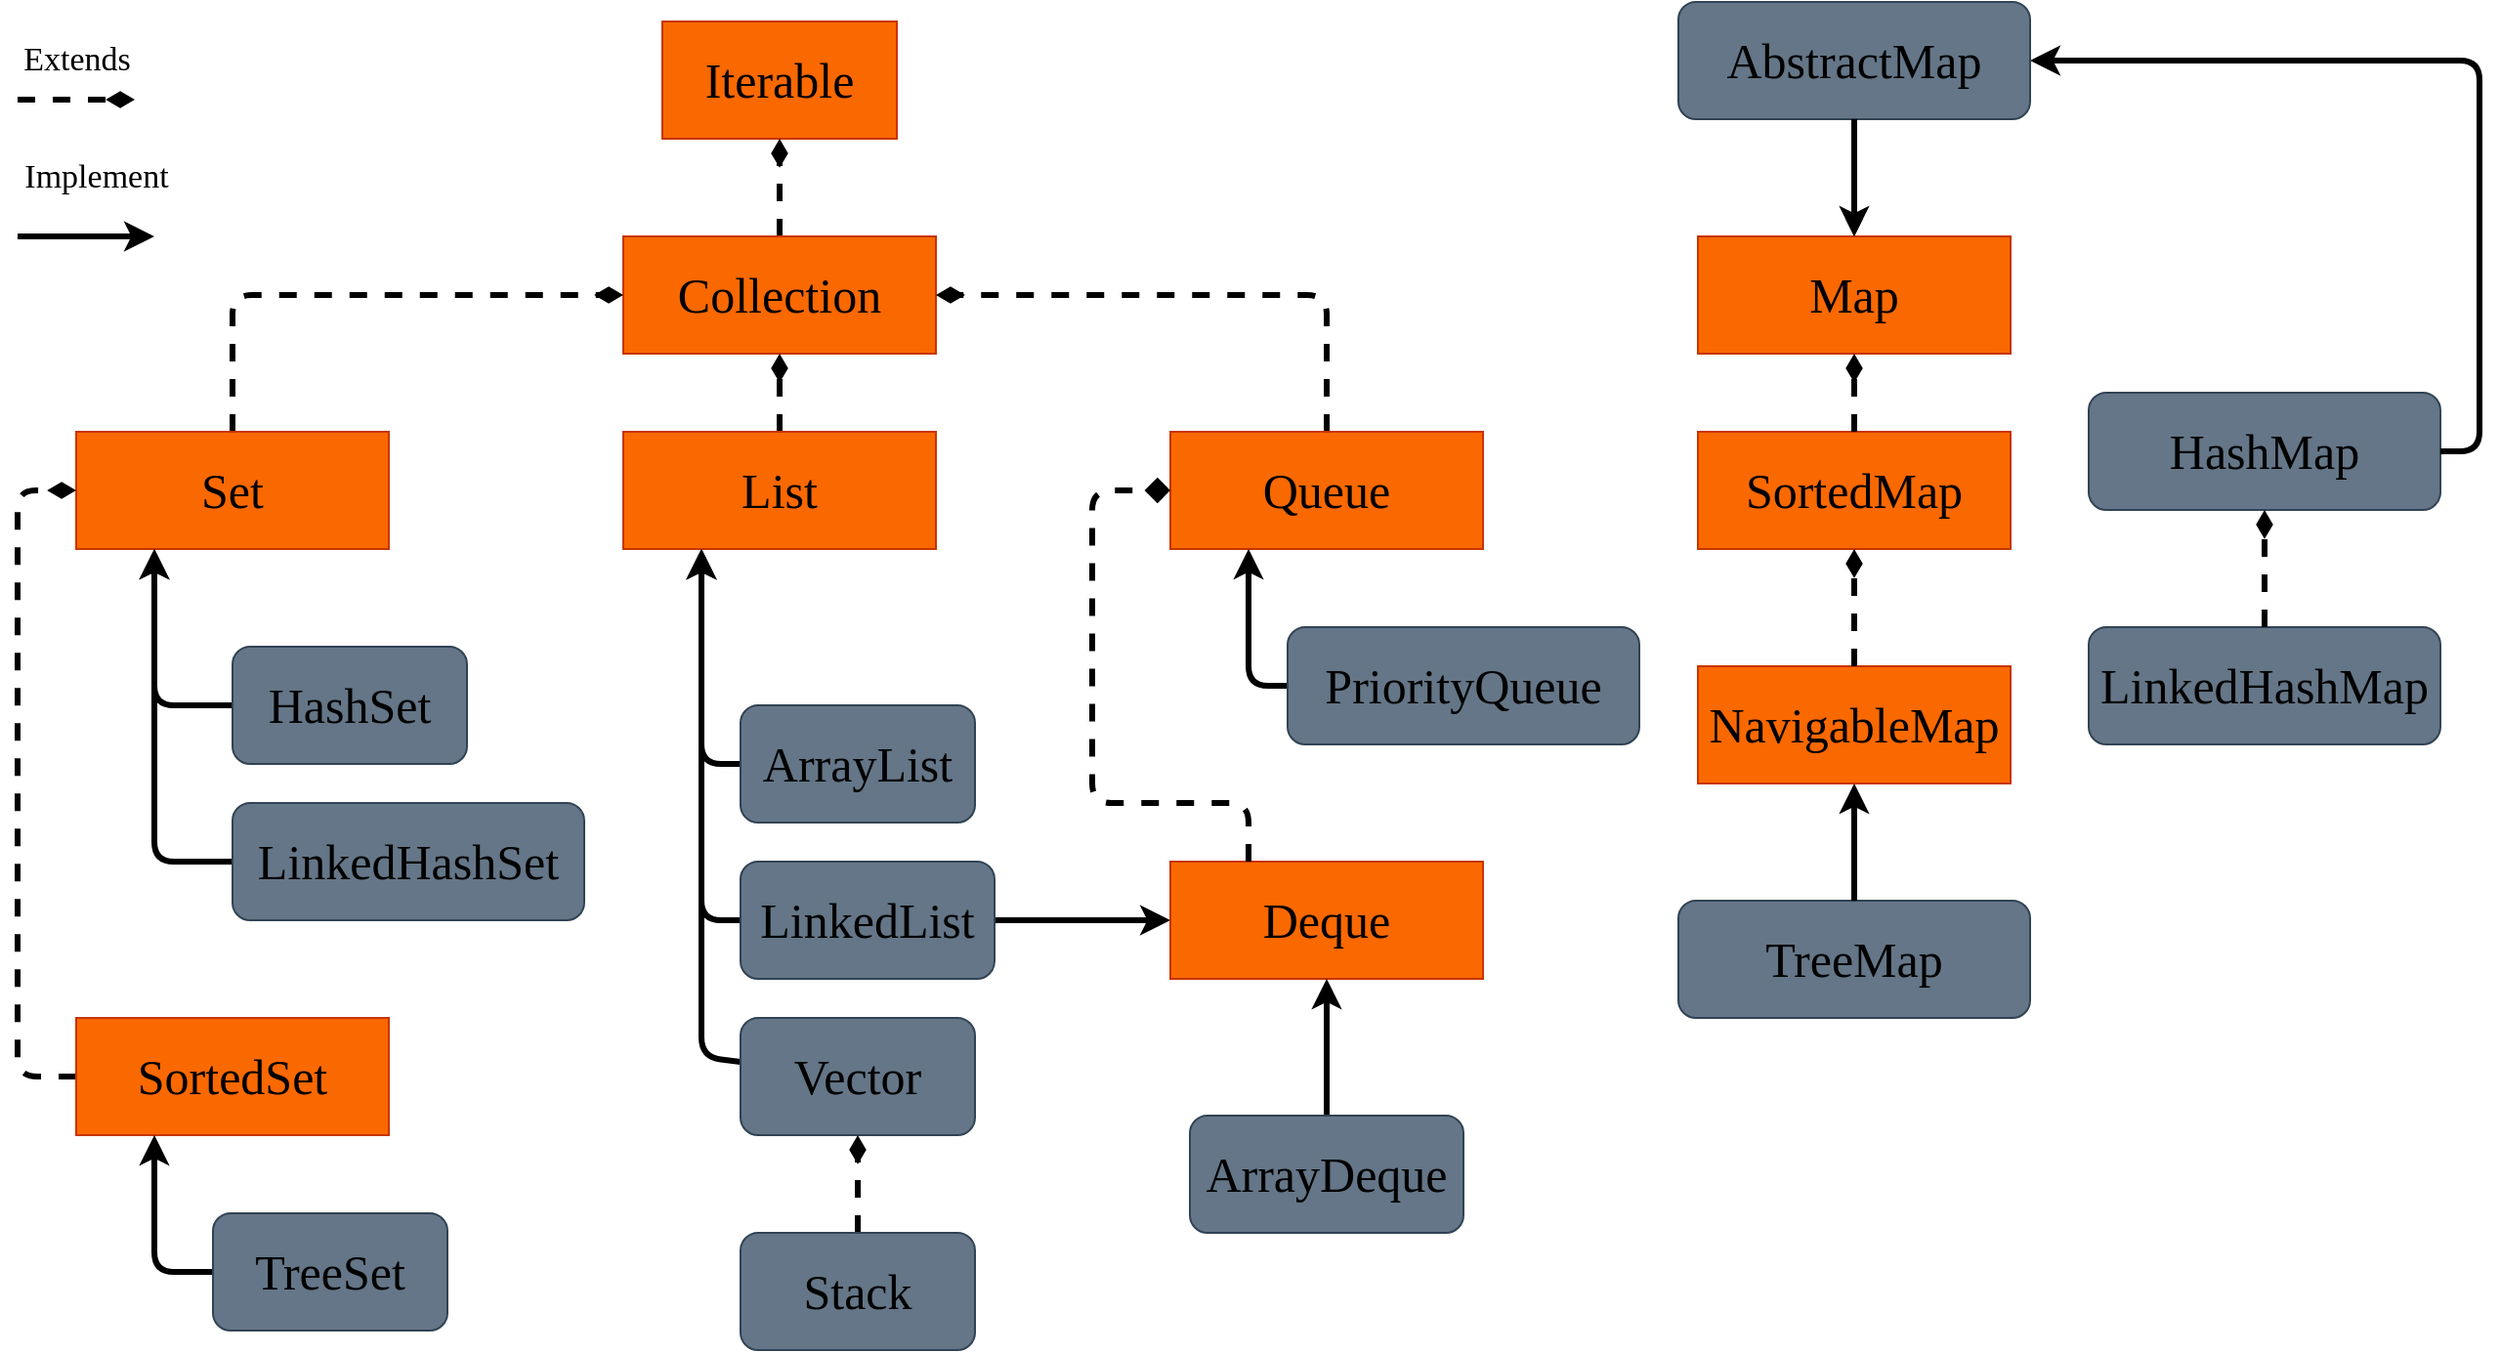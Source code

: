 <mxfile>
    <diagram id="1Ldih2aekW2Ma7BNyFv4" name="Página-1">
        <mxGraphModel dx="1523" dy="867" grid="1" gridSize="10" guides="1" tooltips="1" connect="1" arrows="1" fold="1" page="1" pageScale="1" pageWidth="827" pageHeight="1169" background="#ffffff" math="0" shadow="0">
            <root>
                <mxCell id="0"/>
                <mxCell id="1" parent="0"/>
                <mxCell id="3" value="Iterable" style="rounded=0;whiteSpace=wrap;html=1;fillColor=#fa6800;fontColor=#000000;strokeColor=#C73500;fontSize=25;fontStyle=0;fontFamily=Comic Sans MS;" parent="1" vertex="1">
                    <mxGeometry x="340" y="110" width="120" height="60" as="geometry"/>
                </mxCell>
                <mxCell id="23" style="edgeStyle=none;html=1;exitX=0.5;exitY=0;exitDx=0;exitDy=0;strokeColor=#000000;strokeWidth=3;fontFamily=Comic Sans MS;fontSize=25;fontColor=default;endArrow=diamondThin;endFill=1;dashed=1;" parent="1" source="4" edge="1">
                    <mxGeometry relative="1" as="geometry">
                        <mxPoint x="400" y="170" as="targetPoint"/>
                    </mxGeometry>
                </mxCell>
                <mxCell id="4" value="Collection" style="rounded=0;whiteSpace=wrap;html=1;fillColor=#fa6800;fontColor=#000000;strokeColor=#C73500;fontSize=25;fontStyle=0;fontFamily=Comic Sans MS;" parent="1" vertex="1">
                    <mxGeometry x="320" y="220" width="160" height="60" as="geometry"/>
                </mxCell>
                <mxCell id="25" style="edgeStyle=none;html=1;entryX=0;entryY=0.5;entryDx=0;entryDy=0;strokeColor=#000000;strokeWidth=3;fontFamily=Comic Sans MS;fontSize=25;fontColor=default;endArrow=diamondThin;endFill=1;dashed=1;" parent="1" source="5" target="4" edge="1">
                    <mxGeometry relative="1" as="geometry">
                        <Array as="points">
                            <mxPoint x="120" y="250"/>
                        </Array>
                    </mxGeometry>
                </mxCell>
                <mxCell id="5" value="Set" style="rounded=0;whiteSpace=wrap;html=1;fillColor=#fa6800;fontColor=#000000;strokeColor=#C73500;fontSize=25;fontStyle=0;fontFamily=Comic Sans MS;" parent="1" vertex="1">
                    <mxGeometry x="40" y="320" width="160" height="60" as="geometry"/>
                </mxCell>
                <mxCell id="24" style="edgeStyle=none;html=1;exitX=0.5;exitY=0;exitDx=0;exitDy=0;entryX=0.5;entryY=1;entryDx=0;entryDy=0;strokeColor=#000000;strokeWidth=3;fontFamily=Comic Sans MS;fontSize=25;fontColor=default;endArrow=diamondThin;endFill=1;dashed=1;" parent="1" source="6" target="4" edge="1">
                    <mxGeometry relative="1" as="geometry"/>
                </mxCell>
                <mxCell id="6" value="List" style="rounded=0;whiteSpace=wrap;html=1;fillColor=#fa6800;fontColor=#000000;strokeColor=#C73500;fontSize=25;fontStyle=0;fontFamily=Comic Sans MS;" parent="1" vertex="1">
                    <mxGeometry x="320" y="320" width="160" height="60" as="geometry"/>
                </mxCell>
                <mxCell id="26" style="edgeStyle=none;html=1;exitX=0.5;exitY=0;exitDx=0;exitDy=0;entryX=1;entryY=0.5;entryDx=0;entryDy=0;strokeColor=#000000;strokeWidth=3;fontFamily=Comic Sans MS;fontSize=25;fontColor=default;endArrow=diamondThin;endFill=1;dashed=1;" parent="1" source="7" target="4" edge="1">
                    <mxGeometry relative="1" as="geometry">
                        <Array as="points">
                            <mxPoint x="680" y="250"/>
                        </Array>
                    </mxGeometry>
                </mxCell>
                <mxCell id="7" value="Queue" style="rounded=0;whiteSpace=wrap;html=1;fillColor=#fa6800;fontColor=#000000;strokeColor=#C73500;fontSize=25;fontStyle=0;fontFamily=Comic Sans MS;" parent="1" vertex="1">
                    <mxGeometry x="600" y="320" width="160" height="60" as="geometry"/>
                </mxCell>
                <mxCell id="35" style="edgeStyle=none;html=1;exitX=0;exitY=0.5;exitDx=0;exitDy=0;entryX=0;entryY=0.5;entryDx=0;entryDy=0;strokeColor=#000000;strokeWidth=3;fontFamily=Comic Sans MS;fontSize=25;fontColor=default;endArrow=diamondThin;endFill=1;dashed=1;" parent="1" source="10" target="5" edge="1">
                    <mxGeometry relative="1" as="geometry">
                        <Array as="points">
                            <mxPoint x="10" y="650"/>
                            <mxPoint x="10" y="350"/>
                        </Array>
                    </mxGeometry>
                </mxCell>
                <mxCell id="10" value="SortedSet" style="rounded=0;whiteSpace=wrap;html=1;fillColor=#fa6800;fontColor=#000000;strokeColor=#C73500;fontSize=25;fontStyle=0;fontFamily=Comic Sans MS;" parent="1" vertex="1">
                    <mxGeometry x="40" y="620" width="160" height="60" as="geometry"/>
                </mxCell>
                <mxCell id="36" style="edgeStyle=none;html=1;entryX=0.25;entryY=1;entryDx=0;entryDy=0;strokeColor=#000000;strokeWidth=3;fontFamily=Comic Sans MS;fontSize=25;fontColor=default;" parent="1" source="11" target="10" edge="1">
                    <mxGeometry relative="1" as="geometry">
                        <Array as="points">
                            <mxPoint x="80" y="750"/>
                        </Array>
                    </mxGeometry>
                </mxCell>
                <mxCell id="11" value="TreeSet" style="rounded=1;whiteSpace=wrap;html=1;fontSize=25;fontColor=#000000;fillColor=#647687;strokeColor=#314354;fontStyle=0;fontFamily=Comic Sans MS;" parent="1" vertex="1">
                    <mxGeometry x="110" y="720" width="120" height="60" as="geometry"/>
                </mxCell>
                <mxCell id="30" style="edgeStyle=none;html=1;exitX=0;exitY=0.5;exitDx=0;exitDy=0;entryX=0.25;entryY=1;entryDx=0;entryDy=0;strokeColor=#000000;strokeWidth=3;fontFamily=Comic Sans MS;fontSize=25;fontColor=default;" parent="1" source="12" target="6" edge="1">
                    <mxGeometry relative="1" as="geometry">
                        <Array as="points">
                            <mxPoint x="360" y="490"/>
                        </Array>
                    </mxGeometry>
                </mxCell>
                <mxCell id="12" value="ArrayList" style="rounded=1;whiteSpace=wrap;html=1;fontSize=25;fontColor=#000000;fillColor=#647687;strokeColor=#314354;fontStyle=0;fontFamily=Comic Sans MS;" parent="1" vertex="1">
                    <mxGeometry x="380" y="460" width="120" height="60" as="geometry"/>
                </mxCell>
                <mxCell id="31" style="edgeStyle=none;html=1;strokeColor=#000000;strokeWidth=3;fontFamily=Comic Sans MS;fontSize=25;fontColor=default;" parent="1" source="13" edge="1">
                    <mxGeometry relative="1" as="geometry">
                        <mxPoint x="360" y="380" as="targetPoint"/>
                        <Array as="points">
                            <mxPoint x="360" y="570"/>
                        </Array>
                    </mxGeometry>
                </mxCell>
                <mxCell id="38" style="edgeStyle=none;html=1;entryX=0;entryY=0.5;entryDx=0;entryDy=0;strokeColor=#000000;strokeWidth=3;fontFamily=Comic Sans MS;fontSize=25;fontColor=default;" parent="1" source="13" target="17" edge="1">
                    <mxGeometry relative="1" as="geometry"/>
                </mxCell>
                <mxCell id="13" value="LinkedList" style="rounded=1;whiteSpace=wrap;html=1;fontSize=25;fontColor=#000000;fillColor=#647687;strokeColor=#314354;fontStyle=0;fontFamily=Comic Sans MS;" parent="1" vertex="1">
                    <mxGeometry x="380" y="540" width="130" height="60" as="geometry"/>
                </mxCell>
                <mxCell id="32" style="edgeStyle=none;html=1;entryX=0.25;entryY=1;entryDx=0;entryDy=0;strokeColor=#000000;strokeWidth=3;fontFamily=Comic Sans MS;fontSize=25;fontColor=default;" parent="1" source="14" target="6" edge="1">
                    <mxGeometry relative="1" as="geometry">
                        <Array as="points">
                            <mxPoint x="360" y="640"/>
                        </Array>
                    </mxGeometry>
                </mxCell>
                <mxCell id="14" value="Vector" style="rounded=1;whiteSpace=wrap;html=1;fontSize=25;fontColor=#000000;fillColor=#647687;strokeColor=#314354;fontStyle=0;fontFamily=Comic Sans MS;" parent="1" vertex="1">
                    <mxGeometry x="380" y="620" width="120" height="60" as="geometry"/>
                </mxCell>
                <mxCell id="37" style="edgeStyle=none;html=1;entryX=0.5;entryY=1;entryDx=0;entryDy=0;strokeColor=#000000;strokeWidth=3;fontFamily=Comic Sans MS;fontSize=25;fontColor=default;endArrow=diamondThin;endFill=1;dashed=1;" parent="1" source="15" target="14" edge="1">
                    <mxGeometry relative="1" as="geometry"/>
                </mxCell>
                <mxCell id="15" value="Stack" style="rounded=1;whiteSpace=wrap;html=1;fontSize=25;fontColor=#000000;fillColor=#647687;strokeColor=#314354;fontFamily=Comic Sans MS;" parent="1" vertex="1">
                    <mxGeometry x="380" y="730" width="120" height="60" as="geometry"/>
                </mxCell>
                <mxCell id="40" style="edgeStyle=none;html=1;entryX=0.25;entryY=1;entryDx=0;entryDy=0;strokeColor=#000000;strokeWidth=3;fontFamily=Comic Sans MS;fontSize=25;fontColor=default;" parent="1" source="16" target="7" edge="1">
                    <mxGeometry relative="1" as="geometry">
                        <Array as="points">
                            <mxPoint x="640" y="450"/>
                        </Array>
                    </mxGeometry>
                </mxCell>
                <mxCell id="16" value="PriorityQueue" style="rounded=1;whiteSpace=wrap;html=1;fontSize=25;fontColor=#000000;fillColor=#647687;strokeColor=#314354;fontStyle=0;fontFamily=Comic Sans MS;" parent="1" vertex="1">
                    <mxGeometry x="660" y="420" width="180" height="60" as="geometry"/>
                </mxCell>
                <mxCell id="17" value="Deque" style="rounded=0;whiteSpace=wrap;html=1;fillColor=#fa6800;fontColor=#000000;strokeColor=#C73500;fontSize=25;fontStyle=0;fontFamily=Comic Sans MS;" parent="1" vertex="1">
                    <mxGeometry x="600" y="540" width="160" height="60" as="geometry"/>
                </mxCell>
                <mxCell id="39" style="edgeStyle=none;html=1;strokeColor=#000000;strokeWidth=3;fontFamily=Comic Sans MS;fontSize=25;fontColor=default;" parent="1" source="18" target="17" edge="1">
                    <mxGeometry relative="1" as="geometry"/>
                </mxCell>
                <mxCell id="18" value="ArrayDeque" style="rounded=1;whiteSpace=wrap;html=1;fontSize=25;fontColor=#000000;fillColor=#647687;strokeColor=#314354;fontStyle=0;fontFamily=Comic Sans MS;" parent="1" vertex="1">
                    <mxGeometry x="610" y="670" width="140" height="60" as="geometry"/>
                </mxCell>
                <mxCell id="33" style="edgeStyle=none;html=1;exitX=0;exitY=0.5;exitDx=0;exitDy=0;entryX=0.25;entryY=1;entryDx=0;entryDy=0;strokeColor=#000000;strokeWidth=3;fontFamily=Comic Sans MS;fontSize=25;fontColor=default;" parent="1" source="19" target="5" edge="1">
                    <mxGeometry relative="1" as="geometry">
                        <Array as="points">
                            <mxPoint x="80" y="460"/>
                        </Array>
                    </mxGeometry>
                </mxCell>
                <mxCell id="19" value="HashSet" style="rounded=1;whiteSpace=wrap;html=1;fontSize=25;fontColor=#000000;fillColor=#647687;strokeColor=#314354;fontStyle=0;fontFamily=Comic Sans MS;" parent="1" vertex="1">
                    <mxGeometry x="120" y="430" width="120" height="60" as="geometry"/>
                </mxCell>
                <mxCell id="34" style="edgeStyle=none;html=1;entryX=0.25;entryY=1;entryDx=0;entryDy=0;strokeColor=#000000;strokeWidth=3;fontFamily=Comic Sans MS;fontSize=25;fontColor=default;" parent="1" source="20" target="5" edge="1">
                    <mxGeometry relative="1" as="geometry">
                        <Array as="points">
                            <mxPoint x="80" y="540"/>
                        </Array>
                    </mxGeometry>
                </mxCell>
                <mxCell id="20" value="LinkedHashSet" style="rounded=1;whiteSpace=wrap;html=1;fontSize=25;fontColor=#000000;fillColor=#647687;strokeColor=#314354;fontStyle=0;fontFamily=Comic Sans MS;" parent="1" vertex="1">
                    <mxGeometry x="120" y="510" width="180" height="60" as="geometry"/>
                </mxCell>
                <mxCell id="43" value="" style="group" parent="1" vertex="1" connectable="0">
                    <mxGeometry x="10" y="150" width="70" height="70" as="geometry"/>
                </mxCell>
                <mxCell id="41" value="Extends" style="edgeStyle=none;html=1;exitX=0.5;exitY=0;exitDx=0;exitDy=0;strokeColor=#000000;strokeWidth=3;fontFamily=Comic Sans MS;fontSize=17;fontColor=default;endArrow=diamondThin;endFill=1;dashed=1;" parent="43" edge="1">
                    <mxGeometry y="20" relative="1" as="geometry">
                        <mxPoint as="sourcePoint"/>
                        <mxPoint x="60" as="targetPoint"/>
                        <mxPoint as="offset"/>
                    </mxGeometry>
                </mxCell>
                <mxCell id="42" value="Implement" style="edgeStyle=none;html=1;strokeColor=#000000;strokeWidth=3;fontFamily=Comic Sans MS;fontSize=17;fontColor=default;" parent="43" edge="1">
                    <mxGeometry x="0.143" y="30" relative="1" as="geometry">
                        <mxPoint y="70" as="sourcePoint"/>
                        <mxPoint x="70" y="70" as="targetPoint"/>
                        <mxPoint as="offset"/>
                    </mxGeometry>
                </mxCell>
                <mxCell id="44" value="Map" style="rounded=0;whiteSpace=wrap;html=1;fillColor=#fa6800;fontColor=#000000;strokeColor=#C73500;fontSize=25;fontStyle=0;fontFamily=Comic Sans MS;" parent="1" vertex="1">
                    <mxGeometry x="870" y="220" width="160" height="60" as="geometry"/>
                </mxCell>
                <mxCell id="45" value="SortedMap" style="rounded=0;whiteSpace=wrap;html=1;fillColor=#fa6800;fontColor=#000000;strokeColor=#C73500;fontSize=25;fontStyle=0;fontFamily=Comic Sans MS;" parent="1" vertex="1">
                    <mxGeometry x="870" y="320" width="160" height="60" as="geometry"/>
                </mxCell>
                <mxCell id="47" style="edgeStyle=none;html=1;exitX=0.5;exitY=0;exitDx=0;exitDy=0;entryX=0.5;entryY=1;entryDx=0;entryDy=0;strokeColor=#000000;strokeWidth=3;fontFamily=Comic Sans MS;fontSize=25;fontColor=default;endArrow=diamondThin;endFill=1;dashed=1;" parent="1" source="45" target="44" edge="1">
                    <mxGeometry relative="1" as="geometry">
                        <mxPoint x="1090" y="330" as="sourcePoint"/>
                        <mxPoint x="1090" y="290" as="targetPoint"/>
                    </mxGeometry>
                </mxCell>
                <mxCell id="48" value="HashMap" style="rounded=1;whiteSpace=wrap;html=1;fontSize=25;fontColor=#000000;fillColor=#647687;strokeColor=#314354;fontStyle=0;fontFamily=Comic Sans MS;" parent="1" vertex="1">
                    <mxGeometry x="1070" y="300" width="180" height="60" as="geometry"/>
                </mxCell>
                <mxCell id="50" style="edgeStyle=none;html=1;strokeColor=#000000;strokeWidth=3;fontFamily=Comic Sans MS;fontSize=25;fontColor=default;exitX=1;exitY=0.5;exitDx=0;exitDy=0;entryX=1;entryY=0.5;entryDx=0;entryDy=0;" parent="1" source="48" target="65" edge="1">
                    <mxGeometry relative="1" as="geometry">
                        <Array as="points">
                            <mxPoint x="1270" y="330"/>
                            <mxPoint x="1270" y="130"/>
                        </Array>
                        <mxPoint x="1150" y="340" as="sourcePoint"/>
                        <mxPoint x="1030" y="250" as="targetPoint"/>
                    </mxGeometry>
                </mxCell>
                <mxCell id="51" value="LinkedHashMap" style="rounded=1;whiteSpace=wrap;html=1;fontSize=25;fontColor=#000000;fillColor=#647687;strokeColor=#314354;fontStyle=0;fontFamily=Comic Sans MS;" parent="1" vertex="1">
                    <mxGeometry x="1070" y="420" width="180" height="60" as="geometry"/>
                </mxCell>
                <mxCell id="56" value="TreeMap" style="rounded=1;whiteSpace=wrap;html=1;fontSize=25;fontColor=#000000;fillColor=#647687;strokeColor=#314354;fontStyle=0;fontFamily=Comic Sans MS;" parent="1" vertex="1">
                    <mxGeometry x="860" y="560" width="180" height="60" as="geometry"/>
                </mxCell>
                <mxCell id="57" style="edgeStyle=none;html=1;strokeColor=#000000;strokeWidth=3;fontFamily=Comic Sans MS;fontSize=25;fontColor=default;entryX=0.5;entryY=1;entryDx=0;entryDy=0;" parent="1" target="61" edge="1" source="56">
                    <mxGeometry relative="1" as="geometry">
                        <mxPoint x="950" y="420" as="sourcePoint"/>
                        <mxPoint x="949.5" y="410" as="targetPoint"/>
                    </mxGeometry>
                </mxCell>
                <mxCell id="59" style="edgeStyle=none;html=1;strokeColor=#000000;strokeWidth=3;fontFamily=Comic Sans MS;fontSize=25;fontColor=default;entryX=0;entryY=0.5;entryDx=0;entryDy=0;exitX=0.25;exitY=0;exitDx=0;exitDy=0;endArrow=diamond;endFill=1;dashed=1;" parent="1" source="17" target="7" edge="1">
                    <mxGeometry relative="1" as="geometry">
                        <mxPoint x="580" y="490" as="sourcePoint"/>
                        <mxPoint x="580" y="450" as="targetPoint"/>
                        <Array as="points">
                            <mxPoint x="640" y="510"/>
                            <mxPoint x="560" y="510"/>
                            <mxPoint x="560" y="350"/>
                        </Array>
                    </mxGeometry>
                </mxCell>
                <mxCell id="60" style="edgeStyle=none;html=1;entryX=0.5;entryY=1;entryDx=0;entryDy=0;strokeColor=#000000;strokeWidth=3;fontFamily=Comic Sans MS;fontSize=25;fontColor=default;endArrow=diamondThin;endFill=1;dashed=1;exitX=0.5;exitY=0;exitDx=0;exitDy=0;" parent="1" source="51" target="48" edge="1">
                    <mxGeometry relative="1" as="geometry">
                        <mxPoint x="1170" y="550" as="sourcePoint"/>
                        <mxPoint x="1170" y="490" as="targetPoint"/>
                    </mxGeometry>
                </mxCell>
                <mxCell id="61" value="NavigableMap" style="rounded=0;whiteSpace=wrap;html=1;fillColor=#fa6800;fontColor=#000000;strokeColor=#C73500;fontSize=25;fontStyle=0;fontFamily=Comic Sans MS;" vertex="1" parent="1">
                    <mxGeometry x="870" y="440" width="160" height="60" as="geometry"/>
                </mxCell>
                <mxCell id="63" style="edgeStyle=none;html=1;exitX=0.5;exitY=0;exitDx=0;exitDy=0;entryX=0.5;entryY=1;entryDx=0;entryDy=0;strokeColor=#000000;strokeWidth=3;fontFamily=Comic Sans MS;fontSize=25;fontColor=default;endArrow=diamondThin;endFill=1;dashed=1;" edge="1" parent="1" source="61" target="45">
                    <mxGeometry relative="1" as="geometry">
                        <mxPoint x="960" y="330" as="sourcePoint"/>
                        <mxPoint x="960" y="290" as="targetPoint"/>
                    </mxGeometry>
                </mxCell>
                <mxCell id="66" style="edgeStyle=none;html=1;exitX=0.5;exitY=1;exitDx=0;exitDy=0;" edge="1" parent="1" source="65" target="44">
                    <mxGeometry relative="1" as="geometry"/>
                </mxCell>
                <mxCell id="65" value="AbstractMap" style="rounded=1;whiteSpace=wrap;html=1;fontSize=25;fontColor=#000000;fillColor=#647687;strokeColor=#314354;fontStyle=0;fontFamily=Comic Sans MS;" vertex="1" parent="1">
                    <mxGeometry x="860" y="100" width="180" height="60" as="geometry"/>
                </mxCell>
                <mxCell id="68" style="edgeStyle=none;html=1;strokeColor=#000000;strokeWidth=3;fontFamily=Comic Sans MS;fontSize=25;fontColor=default;entryX=0.5;entryY=0;entryDx=0;entryDy=0;exitX=0.5;exitY=1;exitDx=0;exitDy=0;" edge="1" parent="1" source="65" target="44">
                    <mxGeometry relative="1" as="geometry">
                        <mxPoint x="770" y="100" as="sourcePoint"/>
                        <mxPoint x="770" y="30.0" as="targetPoint"/>
                    </mxGeometry>
                </mxCell>
            </root>
        </mxGraphModel>
    </diagram>
</mxfile>